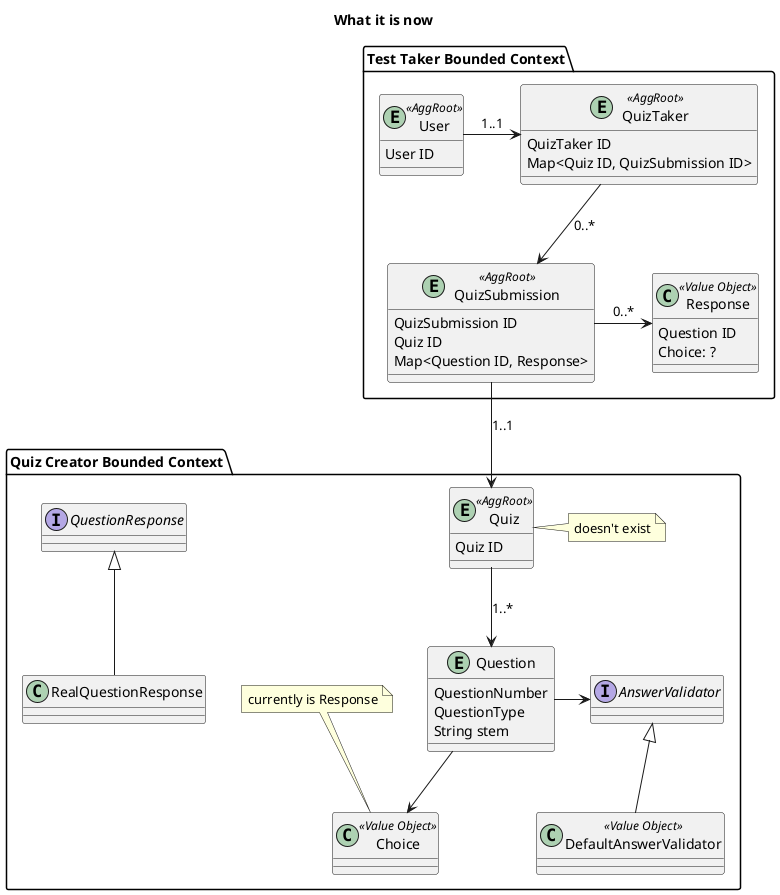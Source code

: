 @startuml
title "What it is now"
package "Quiz Creator Bounded Context" {
    entity Quiz <<AggRoot>> {
        Quiz ID
    }

    interface AnswerValidator
    class DefaultAnswerValidator <<Value Object>>

    AnswerValidator <|-- DefaultAnswerValidator

    entity Question {
        QuestionNumber
        QuestionType
        String stem
    }
    Question -> AnswerValidator

    Quiz --> Question: 1..*
    note right of Quiz: doesn't exist

    class Choice <<Value Object>>
    note top of Choice: currently is Response

    Question --> Choice

    interface QuestionResponse
    QuestionResponse <|-- RealQuestionResponse
}

package "Test Taker Bounded Context" {
    entity User <<AggRoot>> {
        User ID
    }
    entity QuizTaker <<AggRoot>> {
        QuizTaker ID
        Map<Quiz ID, QuizSubmission ID>
    }
    entity QuizSubmission <<AggRoot>> {
        QuizSubmission ID
        Quiz ID
        Map<Question ID, Response>
    }
    class Response <<Value Object>> {
        Question ID
        Choice: ?
    }

    QuizSubmission --> Quiz: 1..1
    User -> QuizTaker : 1..1
    QuizTaker --> QuizSubmission : 0..*
    QuizSubmission -> Response : 0..*
}


@enduml